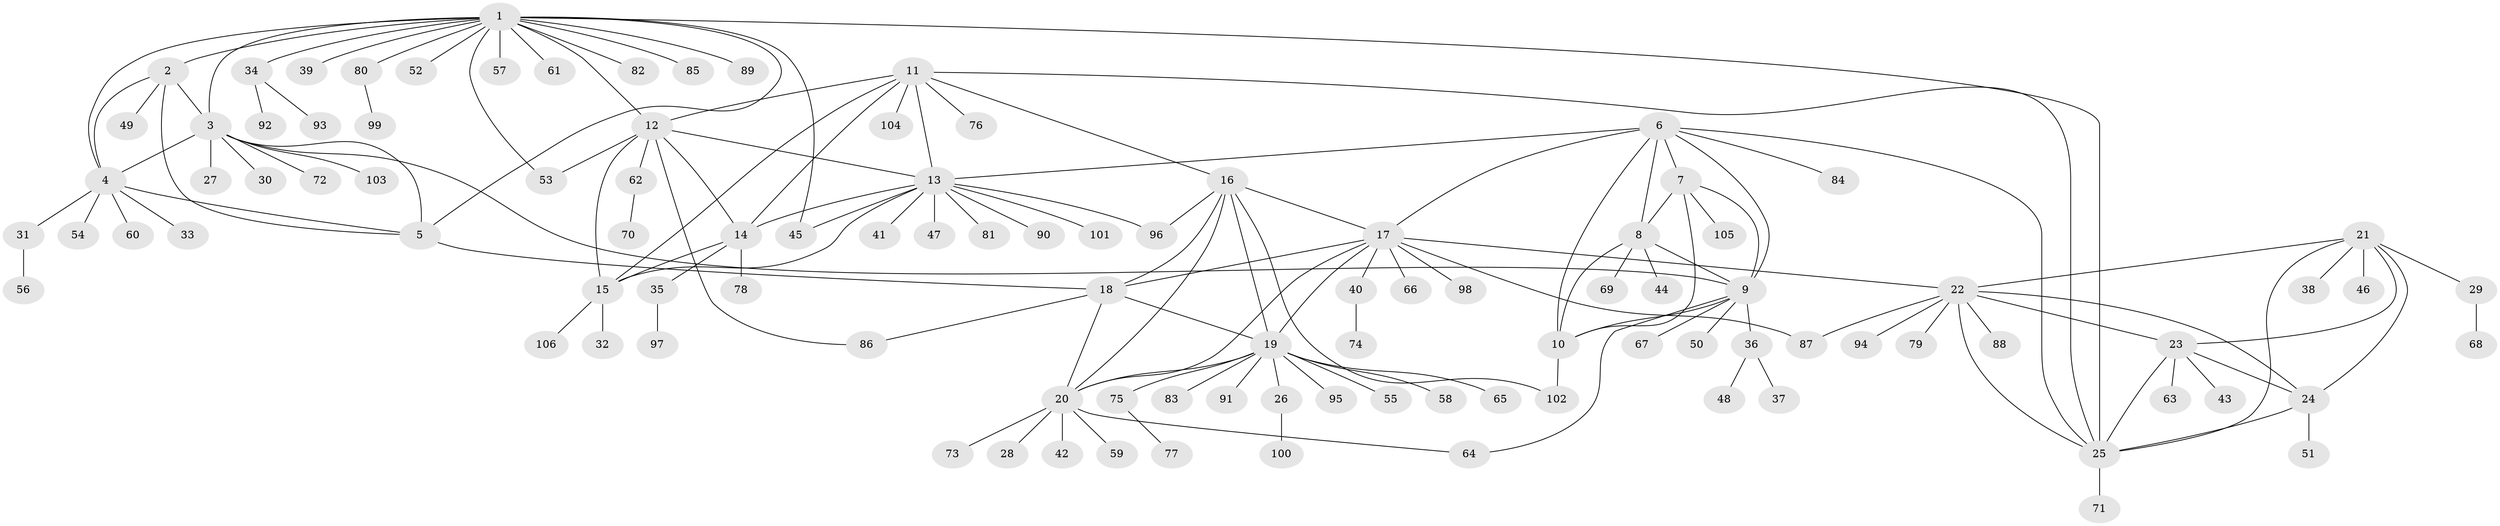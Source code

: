 // coarse degree distribution, {1: 0.5813953488372093, 3: 0.046511627906976744, 5: 0.09302325581395349, 2: 0.09302325581395349, 6: 0.09302325581395349, 8: 0.023255813953488372, 11: 0.023255813953488372, 7: 0.023255813953488372, 9: 0.023255813953488372}
// Generated by graph-tools (version 1.1) at 2025/37/03/04/25 23:37:45]
// undirected, 106 vertices, 148 edges
graph export_dot {
  node [color=gray90,style=filled];
  1;
  2;
  3;
  4;
  5;
  6;
  7;
  8;
  9;
  10;
  11;
  12;
  13;
  14;
  15;
  16;
  17;
  18;
  19;
  20;
  21;
  22;
  23;
  24;
  25;
  26;
  27;
  28;
  29;
  30;
  31;
  32;
  33;
  34;
  35;
  36;
  37;
  38;
  39;
  40;
  41;
  42;
  43;
  44;
  45;
  46;
  47;
  48;
  49;
  50;
  51;
  52;
  53;
  54;
  55;
  56;
  57;
  58;
  59;
  60;
  61;
  62;
  63;
  64;
  65;
  66;
  67;
  68;
  69;
  70;
  71;
  72;
  73;
  74;
  75;
  76;
  77;
  78;
  79;
  80;
  81;
  82;
  83;
  84;
  85;
  86;
  87;
  88;
  89;
  90;
  91;
  92;
  93;
  94;
  95;
  96;
  97;
  98;
  99;
  100;
  101;
  102;
  103;
  104;
  105;
  106;
  1 -- 2;
  1 -- 3;
  1 -- 4;
  1 -- 5;
  1 -- 12;
  1 -- 25;
  1 -- 34;
  1 -- 39;
  1 -- 45;
  1 -- 52;
  1 -- 53;
  1 -- 57;
  1 -- 61;
  1 -- 80;
  1 -- 82;
  1 -- 85;
  1 -- 89;
  2 -- 3;
  2 -- 4;
  2 -- 5;
  2 -- 49;
  3 -- 4;
  3 -- 5;
  3 -- 9;
  3 -- 27;
  3 -- 30;
  3 -- 72;
  3 -- 103;
  4 -- 5;
  4 -- 31;
  4 -- 33;
  4 -- 54;
  4 -- 60;
  5 -- 18;
  6 -- 7;
  6 -- 8;
  6 -- 9;
  6 -- 10;
  6 -- 13;
  6 -- 17;
  6 -- 25;
  6 -- 84;
  7 -- 8;
  7 -- 9;
  7 -- 10;
  7 -- 105;
  8 -- 9;
  8 -- 10;
  8 -- 44;
  8 -- 69;
  9 -- 10;
  9 -- 36;
  9 -- 50;
  9 -- 64;
  9 -- 67;
  10 -- 102;
  11 -- 12;
  11 -- 13;
  11 -- 14;
  11 -- 15;
  11 -- 16;
  11 -- 25;
  11 -- 76;
  11 -- 104;
  12 -- 13;
  12 -- 14;
  12 -- 15;
  12 -- 53;
  12 -- 62;
  12 -- 86;
  13 -- 14;
  13 -- 15;
  13 -- 41;
  13 -- 45;
  13 -- 47;
  13 -- 81;
  13 -- 90;
  13 -- 96;
  13 -- 101;
  14 -- 15;
  14 -- 35;
  14 -- 78;
  15 -- 32;
  15 -- 106;
  16 -- 17;
  16 -- 18;
  16 -- 19;
  16 -- 20;
  16 -- 96;
  16 -- 102;
  17 -- 18;
  17 -- 19;
  17 -- 20;
  17 -- 22;
  17 -- 40;
  17 -- 66;
  17 -- 87;
  17 -- 98;
  18 -- 19;
  18 -- 20;
  18 -- 86;
  19 -- 20;
  19 -- 26;
  19 -- 55;
  19 -- 58;
  19 -- 65;
  19 -- 75;
  19 -- 83;
  19 -- 91;
  19 -- 95;
  20 -- 28;
  20 -- 42;
  20 -- 59;
  20 -- 64;
  20 -- 73;
  21 -- 22;
  21 -- 23;
  21 -- 24;
  21 -- 25;
  21 -- 29;
  21 -- 38;
  21 -- 46;
  22 -- 23;
  22 -- 24;
  22 -- 25;
  22 -- 79;
  22 -- 87;
  22 -- 88;
  22 -- 94;
  23 -- 24;
  23 -- 25;
  23 -- 43;
  23 -- 63;
  24 -- 25;
  24 -- 51;
  25 -- 71;
  26 -- 100;
  29 -- 68;
  31 -- 56;
  34 -- 92;
  34 -- 93;
  35 -- 97;
  36 -- 37;
  36 -- 48;
  40 -- 74;
  62 -- 70;
  75 -- 77;
  80 -- 99;
}
